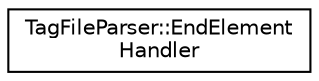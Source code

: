 digraph "Graphical Class Hierarchy"
{
 // INTERACTIVE_SVG=YES
  edge [fontname="Helvetica",fontsize="10",labelfontname="Helvetica",labelfontsize="10"];
  node [fontname="Helvetica",fontsize="10",shape=record];
  rankdir="LR";
  Node0 [label="TagFileParser::EndElement\lHandler",height=0.2,width=0.4,color="black", fillcolor="white", style="filled",URL="$dc/db7/class_tag_file_parser_1_1_end_element_handler.html"];
}
